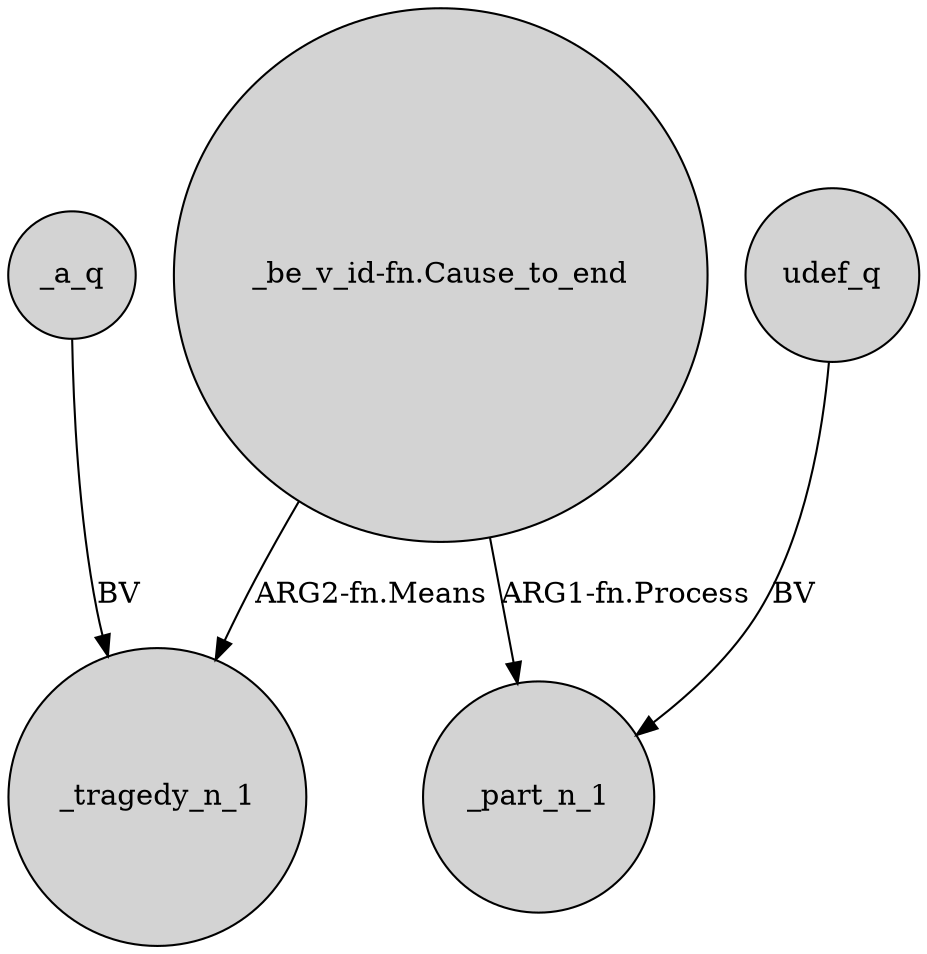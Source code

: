 digraph {
	node [shape=circle style=filled]
	"_be_v_id-fn.Cause_to_end" -> _tragedy_n_1 [label="ARG2-fn.Means"]
	_a_q -> _tragedy_n_1 [label=BV]
	"_be_v_id-fn.Cause_to_end" -> _part_n_1 [label="ARG1-fn.Process"]
	udef_q -> _part_n_1 [label=BV]
}
